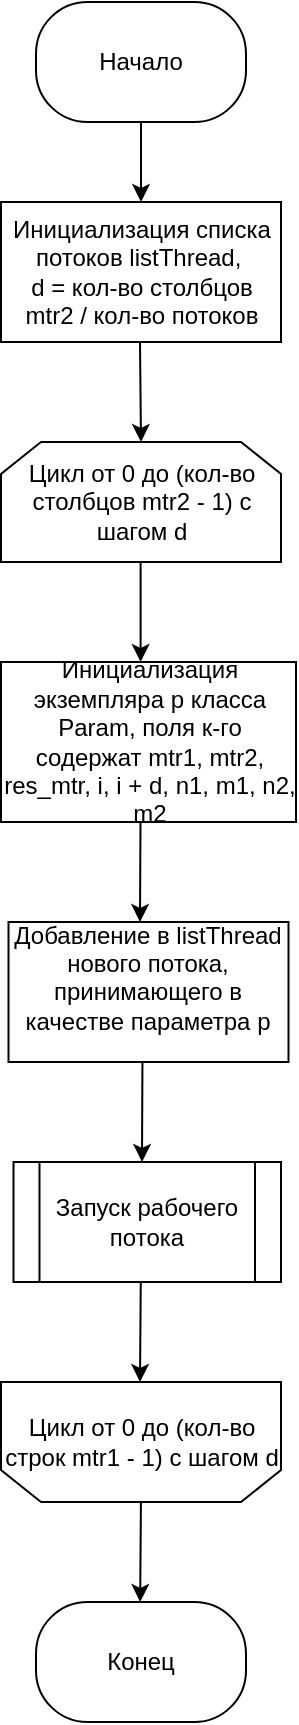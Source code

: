 <mxfile version="13.7.5" type="device"><diagram id="L7_NClhvEX-R860idN1Z" name="Page-1"><mxGraphModel dx="788" dy="482" grid="1" gridSize="10" guides="1" tooltips="1" connect="1" arrows="1" fold="1" page="1" pageScale="1" pageWidth="827" pageHeight="1169" math="0" shadow="0"><root><mxCell id="0"/><mxCell id="1" parent="0"/><mxCell id="deDOgBuy5OJwUUOrLRZp-42" value="" style="endArrow=classic;html=1;entryX=0.5;entryY=0;entryDx=0;entryDy=0;" parent="1" target="deDOgBuy5OJwUUOrLRZp-45" edge="1" source="deDOgBuy5OJwUUOrLRZp-78"><mxGeometry width="50" height="50" relative="1" as="geometry"><mxPoint x="602" y="350" as="sourcePoint"/><mxPoint x="602" y="380" as="targetPoint"/></mxGeometry></mxCell><mxCell id="deDOgBuy5OJwUUOrLRZp-45" value="Инициализация списка потоков listThread,&amp;nbsp;&lt;br&gt;d = кол-во столбцов mtr2 / кол-во потоков" style="rounded=0;whiteSpace=wrap;html=1;" parent="1" vertex="1"><mxGeometry x="532.5" y="380" width="140" height="70" as="geometry"/></mxCell><mxCell id="deDOgBuy5OJwUUOrLRZp-46" value="" style="endArrow=classic;html=1;entryX=0.5;entryY=0;entryDx=0;entryDy=0;" parent="1" edge="1" target="deDOgBuy5OJwUUOrLRZp-71"><mxGeometry width="50" height="50" relative="1" as="geometry"><mxPoint x="602" y="450" as="sourcePoint"/><mxPoint x="602" y="500" as="targetPoint"/></mxGeometry></mxCell><mxCell id="deDOgBuy5OJwUUOrLRZp-48" value="" style="endArrow=classic;html=1;" parent="1" edge="1"><mxGeometry width="50" height="50" relative="1" as="geometry"><mxPoint x="602.3" y="560" as="sourcePoint"/><mxPoint x="602.3" y="610" as="targetPoint"/></mxGeometry></mxCell><mxCell id="deDOgBuy5OJwUUOrLRZp-71" value="&lt;span&gt;Цикл от 0 до (&lt;/span&gt;кол-во столбцов mtr2&lt;span&gt;&amp;nbsp;- 1) с шагом d&lt;/span&gt;" style="shape=loopLimit;whiteSpace=wrap;html=1;" parent="1" vertex="1"><mxGeometry x="532.5" y="500" width="140" height="60" as="geometry"/></mxCell><mxCell id="deDOgBuy5OJwUUOrLRZp-76" value="Цикл от 0 до (кол-во строк mtr1 - 1) с шагом d" style="shape=loopLimit;whiteSpace=wrap;html=1;direction=west;" parent="1" vertex="1"><mxGeometry x="532.5" y="970" width="140" height="60" as="geometry"/></mxCell><mxCell id="deDOgBuy5OJwUUOrLRZp-78" value="Начало" style="rounded=1;whiteSpace=wrap;html=1;arcSize=43;" parent="1" vertex="1"><mxGeometry x="550" y="280" width="105" height="60" as="geometry"/></mxCell><mxCell id="deDOgBuy5OJwUUOrLRZp-79" value="Конец" style="rounded=1;whiteSpace=wrap;html=1;arcSize=43;" parent="1" vertex="1"><mxGeometry x="550" y="1080" width="105" height="60" as="geometry"/></mxCell><mxCell id="YeviYJmhZ5CM7dVEbgZT-1" value="" style="endArrow=classic;html=1;" edge="1" parent="1"><mxGeometry width="50" height="50" relative="1" as="geometry"><mxPoint x="602.3" y="680" as="sourcePoint"/><mxPoint x="602" y="740" as="targetPoint"/></mxGeometry></mxCell><mxCell id="YeviYJmhZ5CM7dVEbgZT-2" value="Запуск рабочего потока" style="shape=process;whiteSpace=wrap;html=1;backgroundOutline=1;" vertex="1" parent="1"><mxGeometry x="538.75" y="860" width="133.75" height="60" as="geometry"/></mxCell><mxCell id="YeviYJmhZ5CM7dVEbgZT-5" value="Инициализация экземпляра p класса Param, поля к-го содержат mtr1, mtr2, res_mtr,&amp;nbsp;i, i + d, n1, m1, n2, m2" style="rounded=0;whiteSpace=wrap;html=1;" vertex="1" parent="1"><mxGeometry x="532.5" y="610" width="147.5" height="80" as="geometry"/></mxCell><mxCell id="YeviYJmhZ5CM7dVEbgZT-6" value="Добавление в&amp;nbsp;listThread нового потока, принимающего в качестве параметра p&lt;br&gt;&amp;nbsp;" style="rounded=0;whiteSpace=wrap;html=1;" vertex="1" parent="1"><mxGeometry x="536.25" y="740" width="140" height="70" as="geometry"/></mxCell><mxCell id="YeviYJmhZ5CM7dVEbgZT-7" value="" style="endArrow=classic;html=1;" edge="1" parent="1"><mxGeometry width="50" height="50" relative="1" as="geometry"><mxPoint x="603.22" y="810" as="sourcePoint"/><mxPoint x="603" y="860" as="targetPoint"/></mxGeometry></mxCell><mxCell id="YeviYJmhZ5CM7dVEbgZT-9" value="" style="endArrow=classic;html=1;" edge="1" parent="1"><mxGeometry width="50" height="50" relative="1" as="geometry"><mxPoint x="602.38" y="920" as="sourcePoint"/><mxPoint x="602" y="970" as="targetPoint"/></mxGeometry></mxCell><mxCell id="YeviYJmhZ5CM7dVEbgZT-10" value="" style="endArrow=classic;html=1;" edge="1" parent="1"><mxGeometry width="50" height="50" relative="1" as="geometry"><mxPoint x="602.46" y="1030" as="sourcePoint"/><mxPoint x="602.08" y="1080" as="targetPoint"/></mxGeometry></mxCell></root></mxGraphModel></diagram></mxfile>